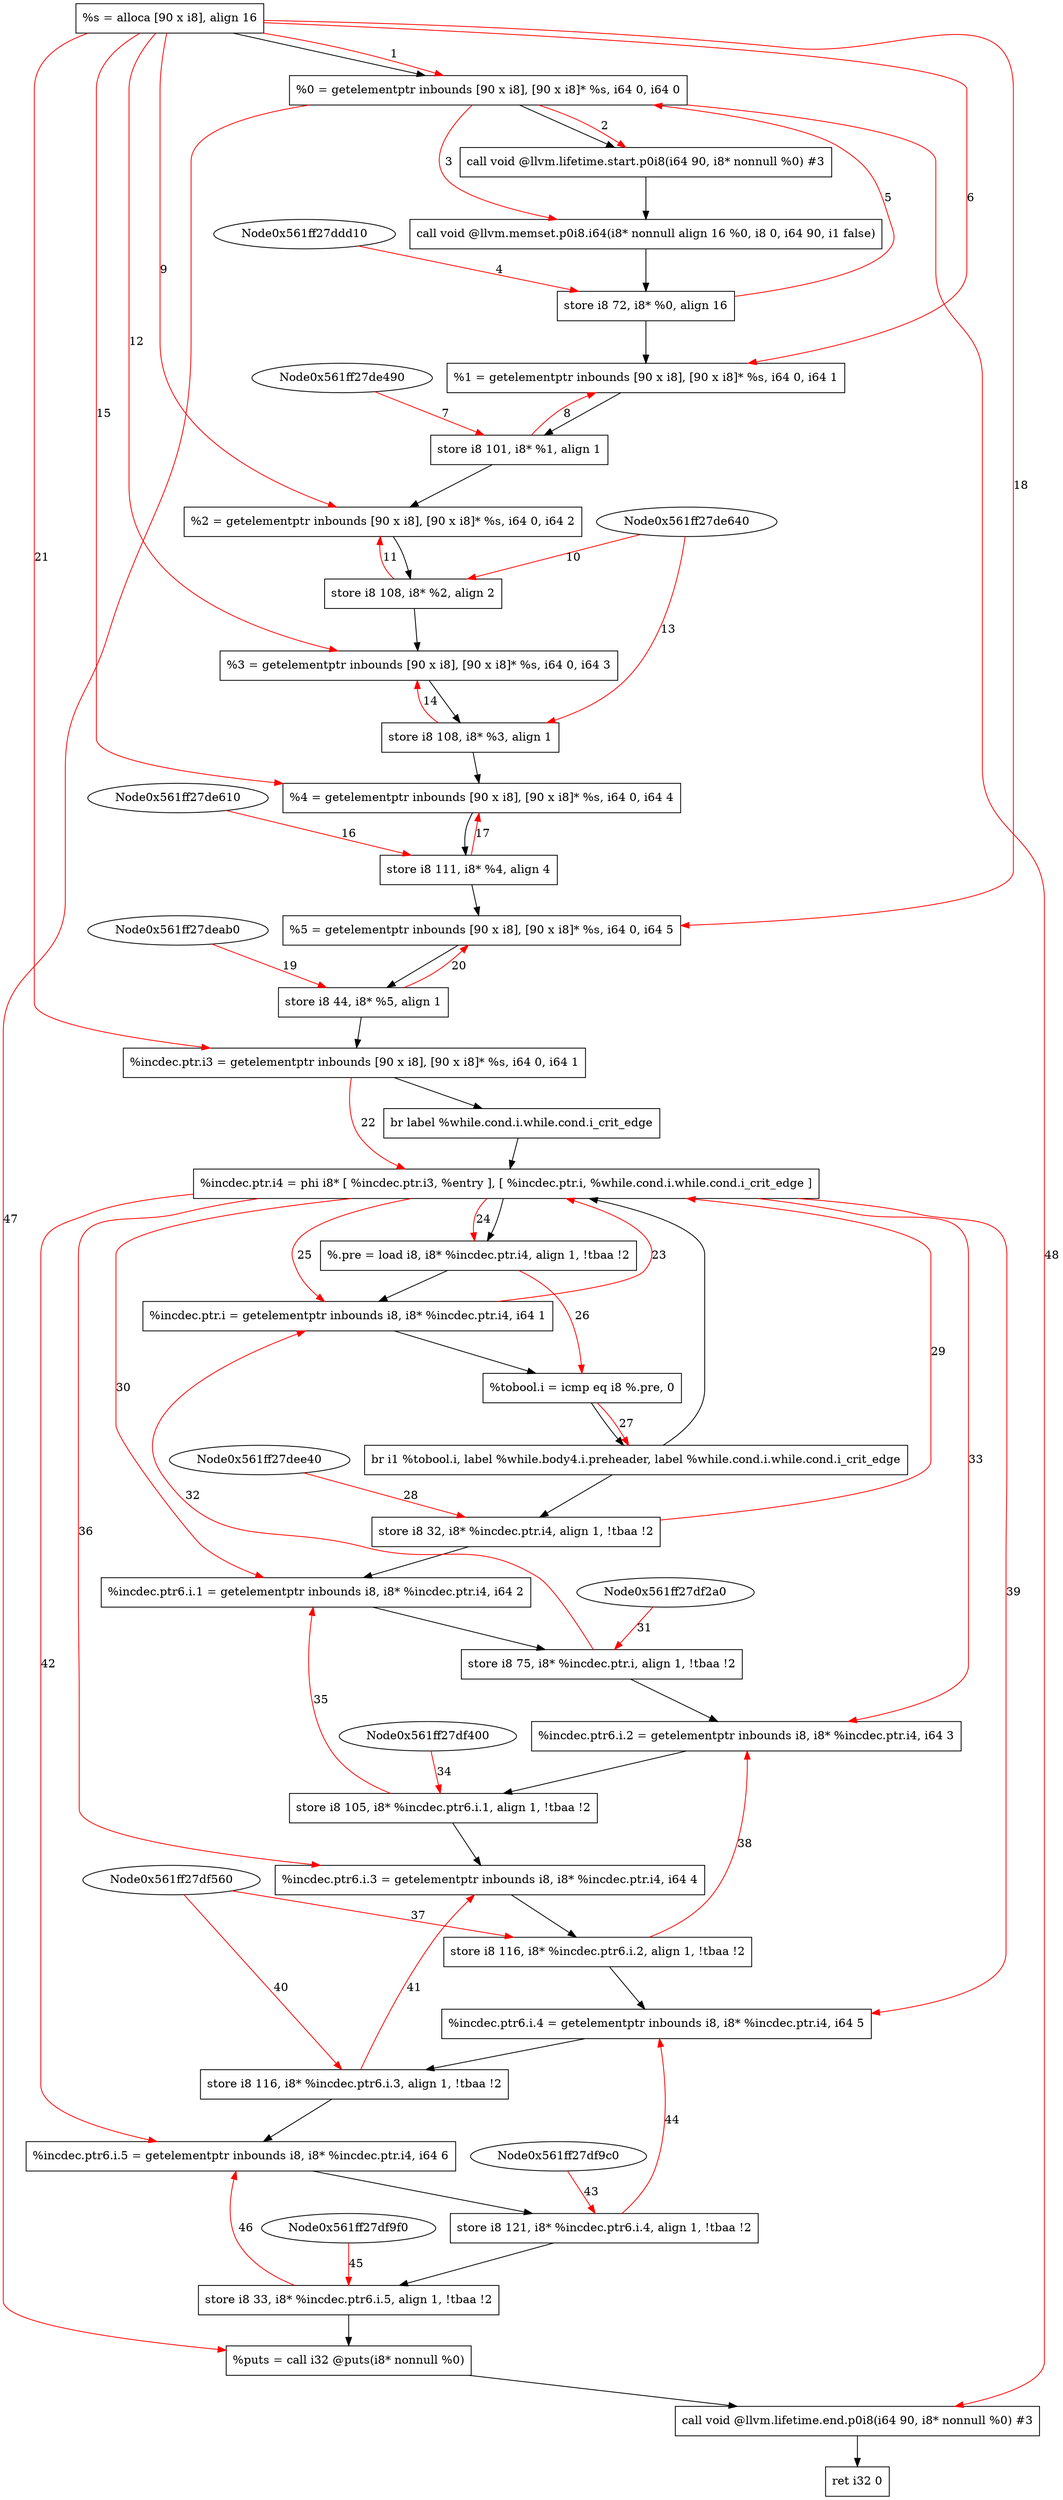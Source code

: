 digraph "CDFG for'main' function" {
	Node0x561ff27dd5a8[shape=record, label="  %s = alloca [90 x i8], align 16"]
	Node0x561ff27ddc98[shape=record, label="  %0 = getelementptr inbounds [90 x i8], [90 x i8]* %s, i64 0, i64 0"]
	Node0x561ff27ddee8[shape=record, label="  call void @llvm.lifetime.start.p0i8(i64 90, i8* nonnull %0) #3"]
	Node0x561ff27de2a8[shape=record, label="  call void @llvm.memset.p0i8.i64(i8* nonnull align 16 %0, i8 0, i64 90, i1 false)"]
	Node0x561ff27de380[shape=record, label="  store i8 72, i8* %0, align 16"]
	Node0x561ff27de418[shape=record, label="  %1 = getelementptr inbounds [90 x i8], [90 x i8]* %s, i64 0, i64 1"]
	Node0x561ff27de4f0[shape=record, label="  store i8 101, i8* %1, align 1"]
	Node0x561ff27de5b8[shape=record, label="  %2 = getelementptr inbounds [90 x i8], [90 x i8]* %s, i64 0, i64 2"]
	Node0x561ff27de6a0[shape=record, label="  store i8 108, i8* %2, align 2"]
	Node0x561ff27de768[shape=record, label="  %3 = getelementptr inbounds [90 x i8], [90 x i8]* %s, i64 0, i64 3"]
	Node0x561ff27de7f0[shape=record, label="  store i8 108, i8* %3, align 1"]
	Node0x561ff27de8b8[shape=record, label="  %4 = getelementptr inbounds [90 x i8], [90 x i8]* %s, i64 0, i64 4"]
	Node0x561ff27de990[shape=record, label="  store i8 111, i8* %4, align 4"]
	Node0x561ff27dea58[shape=record, label="  %5 = getelementptr inbounds [90 x i8], [90 x i8]* %s, i64 0, i64 5"]
	Node0x561ff27deb10[shape=record, label="  store i8 44, i8* %5, align 1"]
	Node0x561ff27deba8[shape=record, label="  %incdec.ptr.i3 = getelementptr inbounds [90 x i8], [90 x i8]* %s, i64 0, i64 1"]
	Node0x561ff27ded98[shape=record, label="  br label %while.cond.i.while.cond.i_crit_edge"]
	Node0x561ff27dee78[shape=record, label="  %incdec.ptr.i4 = phi i8* [ %incdec.ptr.i3, %entry ], [ %incdec.ptr.i, %while.cond.i.while.cond.i_crit_edge ]"]
	Node0x561ff27def28[shape=record, label="  %.pre = load i8, i8* %incdec.ptr.i4, align 1, !tbaa !2"]
	Node0x561ff27defa0[shape=record, label="  %incdec.ptr.i = getelementptr inbounds i8, i8* %incdec.ptr.i4, i64 1"]
	Node0x561ff27df020[shape=record, label="  %tobool.i = icmp eq i8 %.pre, 0"]
	Node0x561ff27df158[shape=record, label="  br i1 %tobool.i, label %while.body4.i.preheader, label %while.cond.i.while.cond.i_crit_edge"]
	Node0x561ff27df1d0[shape=record, label="  store i8 32, i8* %incdec.ptr.i4, align 1, !tbaa !2"]
	Node0x561ff27df250[shape=record, label="  %incdec.ptr6.i.1 = getelementptr inbounds i8, i8* %incdec.ptr.i4, i64 2"]
	Node0x561ff27df300[shape=record, label="  store i8 75, i8* %incdec.ptr.i, align 1, !tbaa !2"]
	Node0x561ff27df380[shape=record, label="  %incdec.ptr6.i.2 = getelementptr inbounds i8, i8* %incdec.ptr.i4, i64 3"]
	Node0x561ff27df490[shape=record, label="  store i8 105, i8* %incdec.ptr6.i.1, align 1, !tbaa !2"]
	Node0x561ff27df510[shape=record, label="  %incdec.ptr6.i.3 = getelementptr inbounds i8, i8* %incdec.ptr.i4, i64 4"]
	Node0x561ff27df5f0[shape=record, label="  store i8 116, i8* %incdec.ptr6.i.2, align 1, !tbaa !2"]
	Node0x561ff27df670[shape=record, label="  %incdec.ptr6.i.4 = getelementptr inbounds i8, i8* %incdec.ptr.i4, i64 5"]
	Node0x561ff27df8c0[shape=record, label="  store i8 116, i8* %incdec.ptr6.i.3, align 1, !tbaa !2"]
	Node0x561ff27df940[shape=record, label="  %incdec.ptr6.i.5 = getelementptr inbounds i8, i8* %incdec.ptr.i4, i64 6"]
	Node0x561ff27dfa50[shape=record, label="  store i8 121, i8* %incdec.ptr6.i.4, align 1, !tbaa !2"]
	Node0x561ff27dfb00[shape=record, label="  store i8 33, i8* %incdec.ptr6.i.5, align 1, !tbaa !2"]
	Node0x561ff27dfc50[shape=record, label="  %puts = call i32 @puts(i8* nonnull %0)"]
	Node0x561ff27dfe18[shape=record, label="  call void @llvm.lifetime.end.p0i8(i64 90, i8* nonnull %0) #3"]
	Node0x561ff27dfed8[shape=record, label="  ret i32 0"]
	Node0x561ff27dd5a8 -> Node0x561ff27ddc98
	Node0x561ff27ddc98 -> Node0x561ff27ddee8
	Node0x561ff27ddee8 -> Node0x561ff27de2a8
	Node0x561ff27de2a8 -> Node0x561ff27de380
	Node0x561ff27de380 -> Node0x561ff27de418
	Node0x561ff27de418 -> Node0x561ff27de4f0
	Node0x561ff27de4f0 -> Node0x561ff27de5b8
	Node0x561ff27de5b8 -> Node0x561ff27de6a0
	Node0x561ff27de6a0 -> Node0x561ff27de768
	Node0x561ff27de768 -> Node0x561ff27de7f0
	Node0x561ff27de7f0 -> Node0x561ff27de8b8
	Node0x561ff27de8b8 -> Node0x561ff27de990
	Node0x561ff27de990 -> Node0x561ff27dea58
	Node0x561ff27dea58 -> Node0x561ff27deb10
	Node0x561ff27deb10 -> Node0x561ff27deba8
	Node0x561ff27deba8 -> Node0x561ff27ded98
	Node0x561ff27ded98 -> Node0x561ff27dee78
	Node0x561ff27dee78 -> Node0x561ff27def28
	Node0x561ff27def28 -> Node0x561ff27defa0
	Node0x561ff27defa0 -> Node0x561ff27df020
	Node0x561ff27df020 -> Node0x561ff27df158
	Node0x561ff27df158 -> Node0x561ff27df1d0
	Node0x561ff27df158 -> Node0x561ff27dee78
	Node0x561ff27df1d0 -> Node0x561ff27df250
	Node0x561ff27df250 -> Node0x561ff27df300
	Node0x561ff27df300 -> Node0x561ff27df380
	Node0x561ff27df380 -> Node0x561ff27df490
	Node0x561ff27df490 -> Node0x561ff27df510
	Node0x561ff27df510 -> Node0x561ff27df5f0
	Node0x561ff27df5f0 -> Node0x561ff27df670
	Node0x561ff27df670 -> Node0x561ff27df8c0
	Node0x561ff27df8c0 -> Node0x561ff27df940
	Node0x561ff27df940 -> Node0x561ff27dfa50
	Node0x561ff27dfa50 -> Node0x561ff27dfb00
	Node0x561ff27dfb00 -> Node0x561ff27dfc50
	Node0x561ff27dfc50 -> Node0x561ff27dfe18
	Node0x561ff27dfe18 -> Node0x561ff27dfed8
edge [color=red]
	Node0x561ff27dd5a8 -> Node0x561ff27ddc98[label="1"]
	Node0x561ff27ddc98 -> Node0x561ff27ddee8[label="2"]
	Node0x561ff27ddc98 -> Node0x561ff27de2a8[label="3"]
	Node0x561ff27ddd10 -> Node0x561ff27de380[label="4"]
	Node0x561ff27de380 -> Node0x561ff27ddc98[label="5"]
	Node0x561ff27dd5a8 -> Node0x561ff27de418[label="6"]
	Node0x561ff27de490 -> Node0x561ff27de4f0[label="7"]
	Node0x561ff27de4f0 -> Node0x561ff27de418[label="8"]
	Node0x561ff27dd5a8 -> Node0x561ff27de5b8[label="9"]
	Node0x561ff27de640 -> Node0x561ff27de6a0[label="10"]
	Node0x561ff27de6a0 -> Node0x561ff27de5b8[label="11"]
	Node0x561ff27dd5a8 -> Node0x561ff27de768[label="12"]
	Node0x561ff27de640 -> Node0x561ff27de7f0[label="13"]
	Node0x561ff27de7f0 -> Node0x561ff27de768[label="14"]
	Node0x561ff27dd5a8 -> Node0x561ff27de8b8[label="15"]
	Node0x561ff27de610 -> Node0x561ff27de990[label="16"]
	Node0x561ff27de990 -> Node0x561ff27de8b8[label="17"]
	Node0x561ff27dd5a8 -> Node0x561ff27dea58[label="18"]
	Node0x561ff27deab0 -> Node0x561ff27deb10[label="19"]
	Node0x561ff27deb10 -> Node0x561ff27dea58[label="20"]
	Node0x561ff27dd5a8 -> Node0x561ff27deba8[label="21"]
	Node0x561ff27deba8 -> Node0x561ff27dee78[label="22"]
	Node0x561ff27defa0 -> Node0x561ff27dee78[label="23"]
	Node0x561ff27dee78 -> Node0x561ff27def28[label="24"]
	Node0x561ff27dee78 -> Node0x561ff27defa0[label="25"]
	Node0x561ff27def28 -> Node0x561ff27df020[label="26"]
	Node0x561ff27df020 -> Node0x561ff27df158[label="27"]
	Node0x561ff27dee40 -> Node0x561ff27df1d0[label="28"]
	Node0x561ff27df1d0 -> Node0x561ff27dee78[label="29"]
	Node0x561ff27dee78 -> Node0x561ff27df250[label="30"]
	Node0x561ff27df2a0 -> Node0x561ff27df300[label="31"]
	Node0x561ff27df300 -> Node0x561ff27defa0[label="32"]
	Node0x561ff27dee78 -> Node0x561ff27df380[label="33"]
	Node0x561ff27df400 -> Node0x561ff27df490[label="34"]
	Node0x561ff27df490 -> Node0x561ff27df250[label="35"]
	Node0x561ff27dee78 -> Node0x561ff27df510[label="36"]
	Node0x561ff27df560 -> Node0x561ff27df5f0[label="37"]
	Node0x561ff27df5f0 -> Node0x561ff27df380[label="38"]
	Node0x561ff27dee78 -> Node0x561ff27df670[label="39"]
	Node0x561ff27df560 -> Node0x561ff27df8c0[label="40"]
	Node0x561ff27df8c0 -> Node0x561ff27df510[label="41"]
	Node0x561ff27dee78 -> Node0x561ff27df940[label="42"]
	Node0x561ff27df9c0 -> Node0x561ff27dfa50[label="43"]
	Node0x561ff27dfa50 -> Node0x561ff27df670[label="44"]
	Node0x561ff27df9f0 -> Node0x561ff27dfb00[label="45"]
	Node0x561ff27dfb00 -> Node0x561ff27df940[label="46"]
	Node0x561ff27ddc98 -> Node0x561ff27dfc50[label="47"]
	Node0x561ff27ddc98 -> Node0x561ff27dfe18[label="48"]
}
